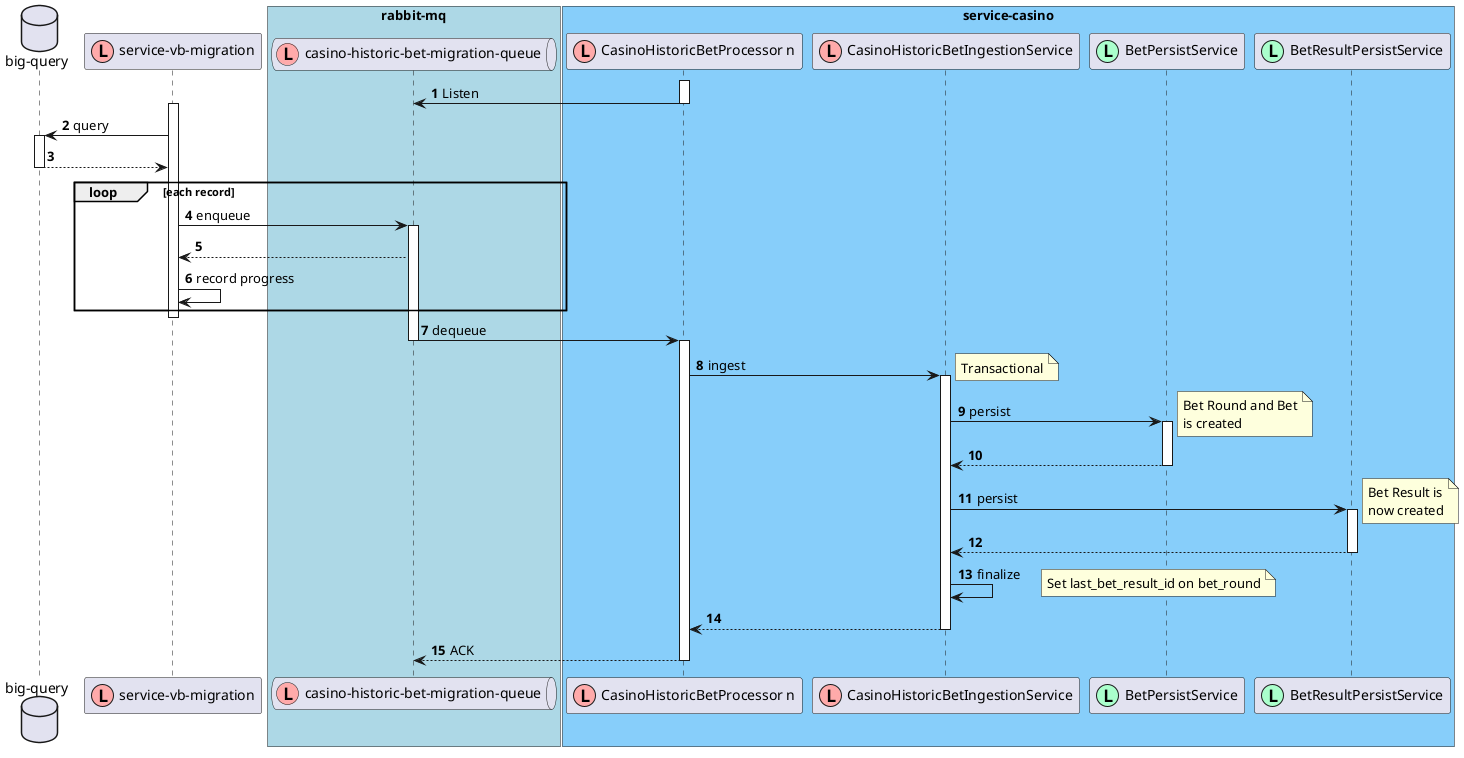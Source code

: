 [plantuml]
----
@startuml

!define p(name, alias) participant "name" as alias << (L,#AAFFCC) >>
!define pn(name, alias) participant "name" as alias << (L,#FFAAAA) >>
!define q(name, alias) queue "name" as alias << (L,#AAFFCC) >>
!define qn(name, alias) queue "name" as alias << (L,#FFAAAA) >>

autonumber

database "big-query" as bigQuery

pn("service-vb-migration", svcVbMigration)

box "rabbit-mq" #LightBlue
qn("casino-historic-bet-migration-queue", casinoBetQueue)
end box

box "service-casino" #LightSkyBlue
pn("CasinoHistoricBetProcessor n", casinoHistoricBetProcessor)
pn("CasinoHistoricBetIngestionService", casinoHistoricBetIngestionService)
p("BetPersistService", betPersistService)
p("BetResultPersistService", betResultPersistService)
end box

activate casinoHistoricBetProcessor
casinoHistoricBetProcessor -> casinoBetQueue: Listen
deactivate casinoHistoricBetProcessor

activate svcVbMigration

svcVbMigration -> bigQuery: query

activate bigQuery
bigQuery --> svcVbMigration
deactivate bigQuery

loop each record
svcVbMigration -> casinoBetQueue: enqueue

activate casinoBetQueue
casinoBetQueue --> svcVbMigration

svcVbMigration -> svcVbMigration: record progress
end

deactivate svcVbMigration

activate casinoBetQueue
casinoBetQueue -> casinoHistoricBetProcessor: dequeue
deactivate casinoBetQueue

activate casinoHistoricBetProcessor
casinoHistoricBetProcessor -> casinoHistoricBetIngestionService: ingest

note right
Transactional
end note

activate casinoHistoricBetIngestionService
casinoHistoricBetIngestionService -> betPersistService: persist
note right
Bet Round and Bet
is created
end note
activate betPersistService
betPersistService --> casinoHistoricBetIngestionService
deactivate betPersistService
casinoHistoricBetIngestionService -> betResultPersistService: persist
note right
Bet Result is
now created
end note
activate betResultPersistService
betResultPersistService --> casinoHistoricBetIngestionService
deactivate betResultPersistService
casinoHistoricBetIngestionService -> casinoHistoricBetIngestionService: finalize
note right
Set last_bet_result_id on bet_round
end note
casinoHistoricBetIngestionService --> casinoHistoricBetProcessor
deactivate casinoHistoricBetIngestionService
casinoHistoricBetProcessor --> casinoBetQueue: ACK
deactivate casinoHistoricBetProcessor

@enduml
----
[plantuml]

